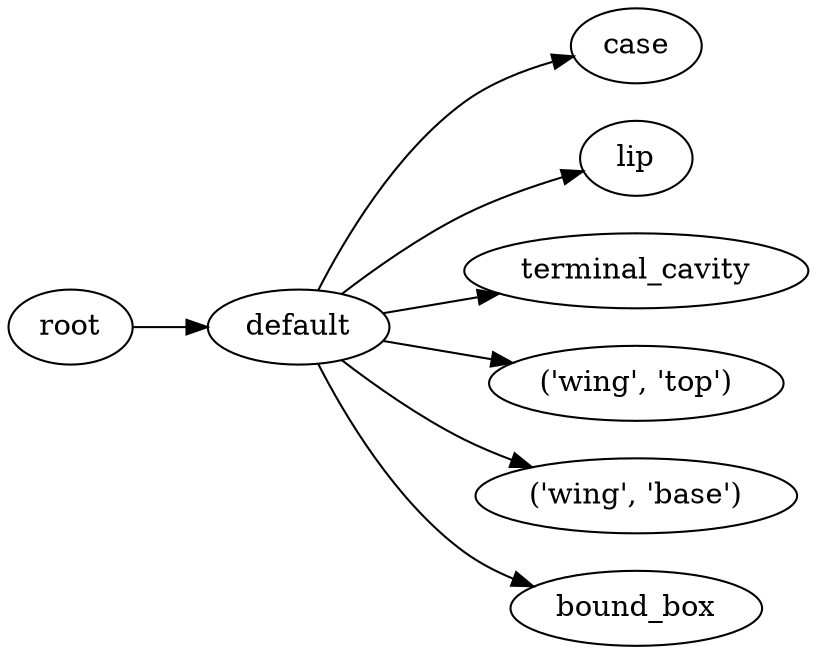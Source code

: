 digraph default {
	graph [rankdir=LR]
	root_1 [label=root href="javascript:s=&quot;\(\)\nNone&quot;; console.log(s); alert(s);"]
	default_2 [label=default href="javascript:s=&quot;\(&#x27;default&#x27;,\)\nRockerSwitchKCD3&quot;; console.log(s); alert(s);" tooltip=RockerSwitchKCD3]
	case_3 [label=case href="javascript:s=&quot;\(&#x27;default&#x27;,\ &#x27;case&#x27;\)\nBox&quot;; console.log(s); alert(s);" tooltip=Box]
	lip_4 [label=lip href="javascript:s=&quot;\(&#x27;default&#x27;,\ &#x27;lip&#x27;\)\nBox&quot;; console.log(s); alert(s);" tooltip=Box]
	terminal_cavity_5 [label=terminal_cavity href="javascript:s=&quot;\(&#x27;default&#x27;,\ &#x27;terminal_cavity&#x27;\)\nBox&quot;; console.log(s); alert(s);" tooltip=Box]
	wing_6 [label="\('wing',\ 'top'\)" href="javascript:s=&quot;\(&#x27;default&#x27;,\ \(&#x27;wing&#x27;,\ &#x27;top&#x27;\)\)\nBox&quot;; console.log(s); alert(s);" tooltip=Box]
	wing_7 [label="\('wing',\ 'base'\)" href="javascript:s=&quot;\(&#x27;default&#x27;,\ \(&#x27;wing&#x27;,\ &#x27;base&#x27;\)\)\nBox&quot;; console.log(s); alert(s);" tooltip=Box]
	bound_box_8 [label=bound_box href="javascript:s=&quot;\(&#x27;default&#x27;,\ &#x27;bound_box&#x27;\)\nBox&quot;; console.log(s); alert(s);" tooltip=Box]
	root_1 -> default_2
	default_2 -> case_3
	default_2 -> lip_4
	default_2 -> terminal_cavity_5
	default_2 -> wing_6
	default_2 -> wing_7
	default_2 -> bound_box_8
}
